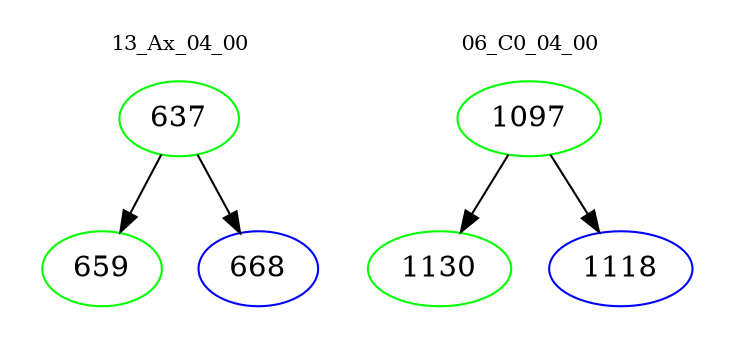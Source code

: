 digraph{
subgraph cluster_0 {
color = white
label = "13_Ax_04_00";
fontsize=10;
T0_637 [label="637", color="green"]
T0_637 -> T0_659 [color="black"]
T0_659 [label="659", color="green"]
T0_637 -> T0_668 [color="black"]
T0_668 [label="668", color="blue"]
}
subgraph cluster_1 {
color = white
label = "06_C0_04_00";
fontsize=10;
T1_1097 [label="1097", color="green"]
T1_1097 -> T1_1130 [color="black"]
T1_1130 [label="1130", color="green"]
T1_1097 -> T1_1118 [color="black"]
T1_1118 [label="1118", color="blue"]
}
}
